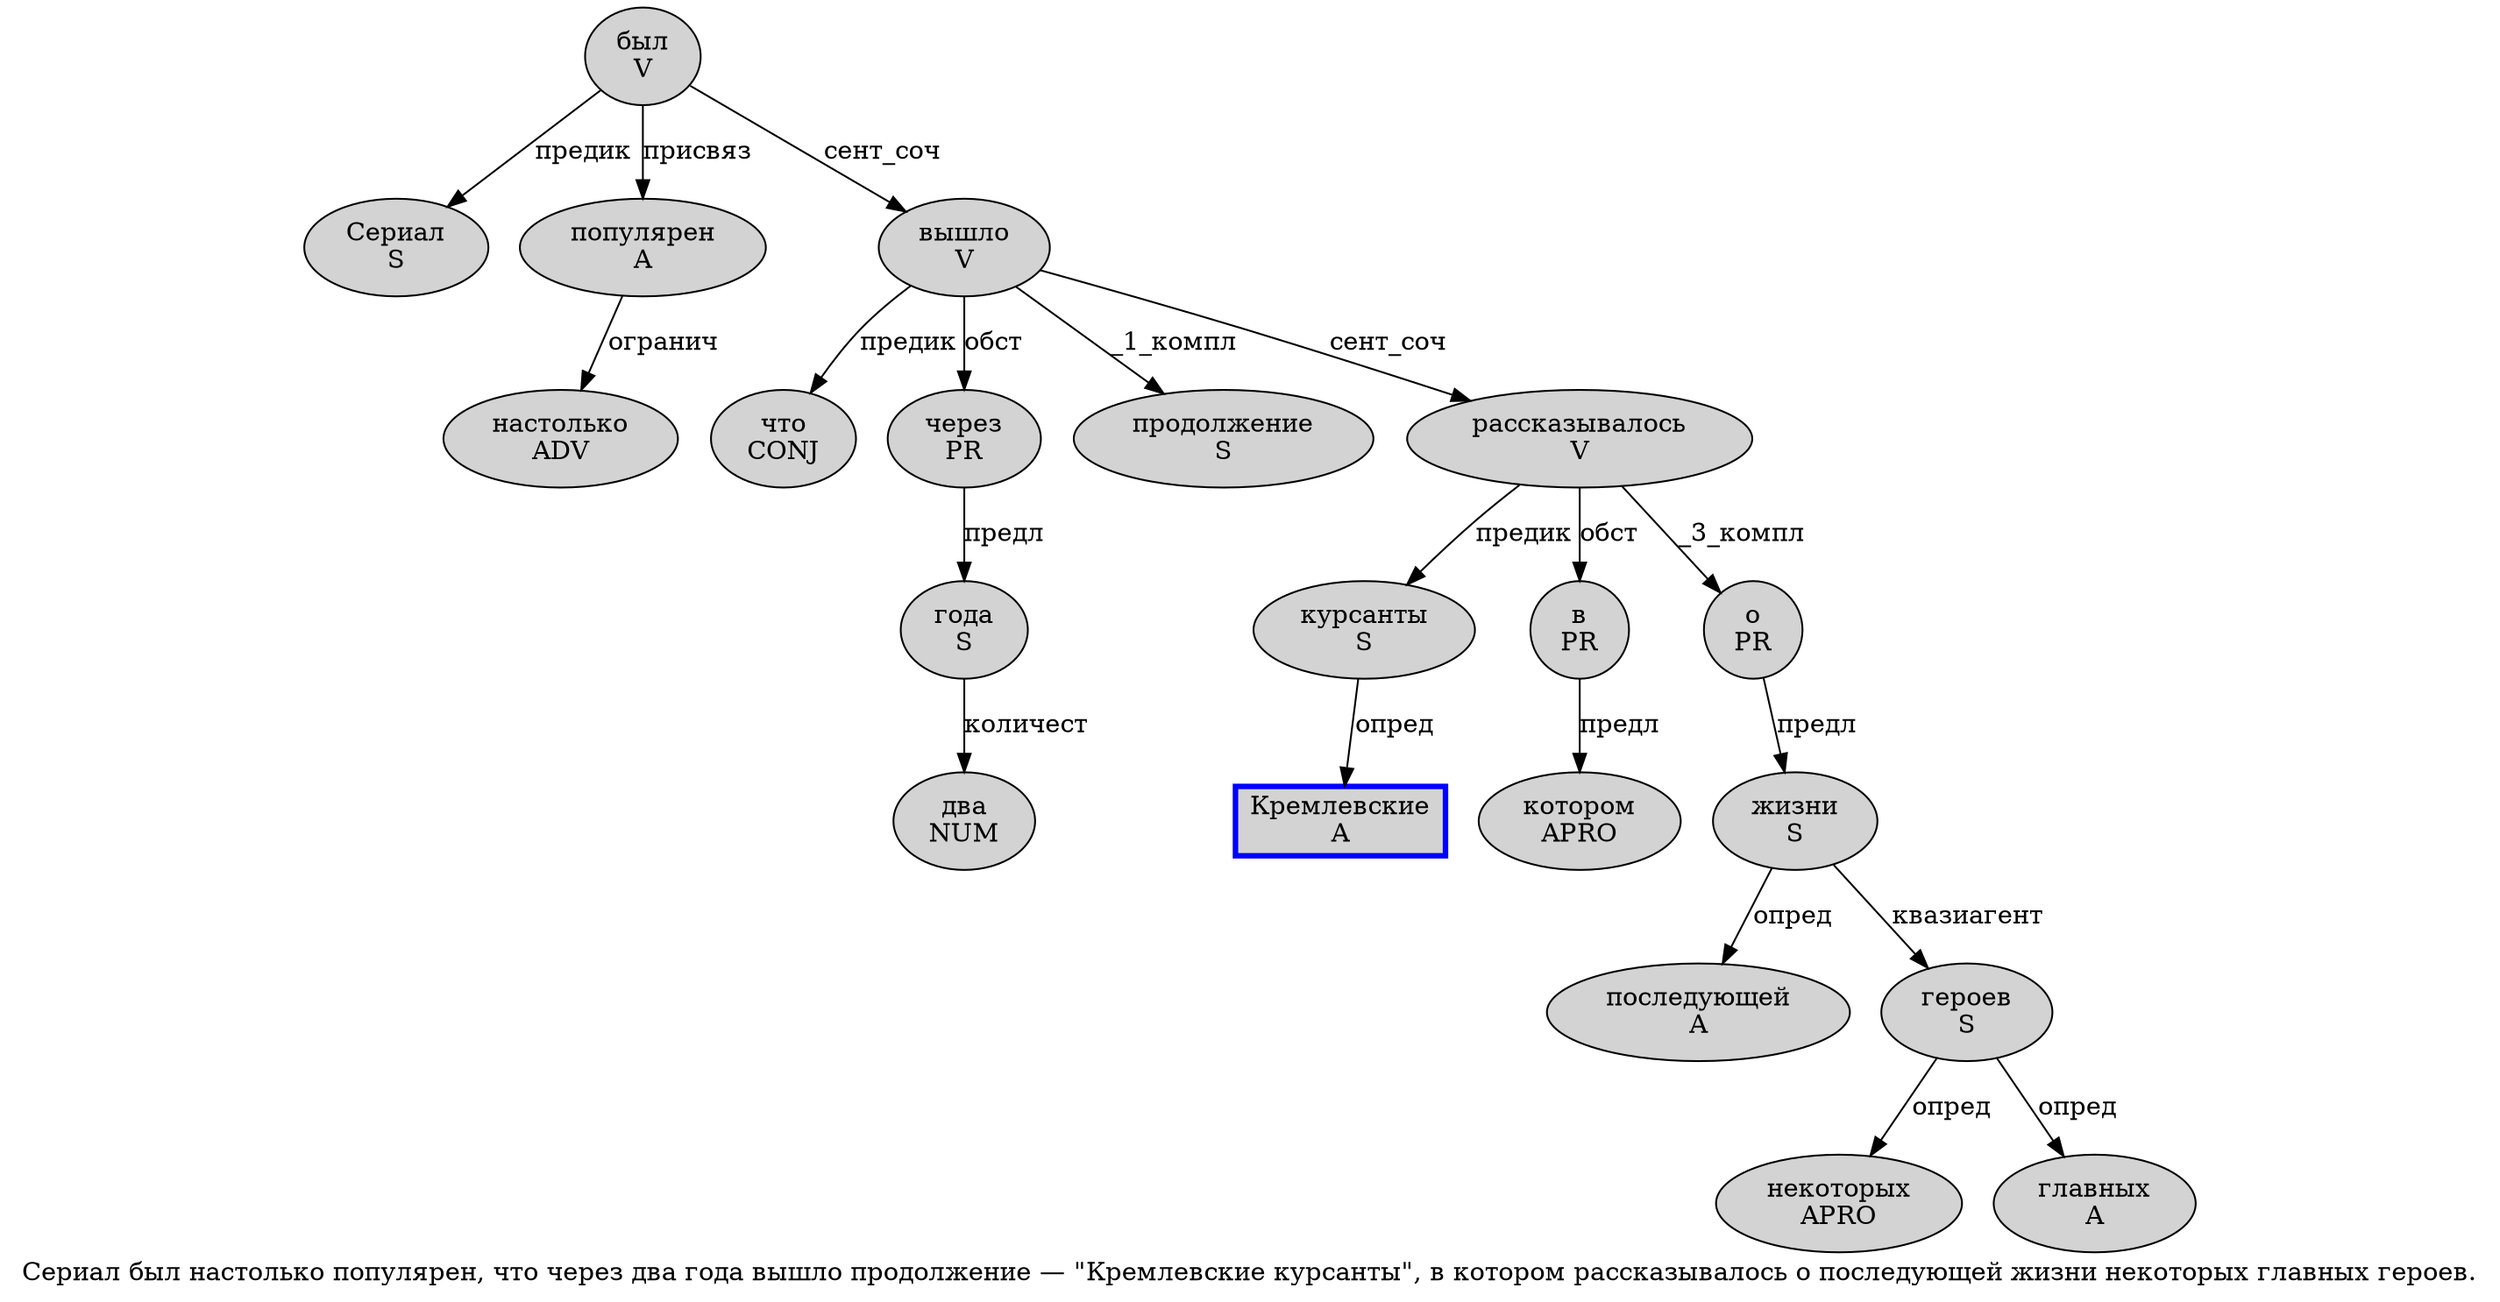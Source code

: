 digraph SENTENCE_464 {
	graph [label="Сериал был настолько популярен, что через два года вышло продолжение — \"Кремлевские курсанты\", в котором рассказывалось о последующей жизни некоторых главных героев."]
	node [style=filled]
		0 [label="Сериал
S" color="" fillcolor=lightgray penwidth=1 shape=ellipse]
		1 [label="был
V" color="" fillcolor=lightgray penwidth=1 shape=ellipse]
		2 [label="настолько
ADV" color="" fillcolor=lightgray penwidth=1 shape=ellipse]
		3 [label="популярен
A" color="" fillcolor=lightgray penwidth=1 shape=ellipse]
		5 [label="что
CONJ" color="" fillcolor=lightgray penwidth=1 shape=ellipse]
		6 [label="через
PR" color="" fillcolor=lightgray penwidth=1 shape=ellipse]
		7 [label="два
NUM" color="" fillcolor=lightgray penwidth=1 shape=ellipse]
		8 [label="года
S" color="" fillcolor=lightgray penwidth=1 shape=ellipse]
		9 [label="вышло
V" color="" fillcolor=lightgray penwidth=1 shape=ellipse]
		10 [label="продолжение
S" color="" fillcolor=lightgray penwidth=1 shape=ellipse]
		13 [label="Кремлевские
A" color=blue fillcolor=lightgray penwidth=3 shape=box]
		14 [label="курсанты
S" color="" fillcolor=lightgray penwidth=1 shape=ellipse]
		17 [label="в
PR" color="" fillcolor=lightgray penwidth=1 shape=ellipse]
		18 [label="котором
APRO" color="" fillcolor=lightgray penwidth=1 shape=ellipse]
		19 [label="рассказывалось
V" color="" fillcolor=lightgray penwidth=1 shape=ellipse]
		20 [label="о
PR" color="" fillcolor=lightgray penwidth=1 shape=ellipse]
		21 [label="последующей
A" color="" fillcolor=lightgray penwidth=1 shape=ellipse]
		22 [label="жизни
S" color="" fillcolor=lightgray penwidth=1 shape=ellipse]
		23 [label="некоторых
APRO" color="" fillcolor=lightgray penwidth=1 shape=ellipse]
		24 [label="главных
A" color="" fillcolor=lightgray penwidth=1 shape=ellipse]
		25 [label="героев
S" color="" fillcolor=lightgray penwidth=1 shape=ellipse]
			20 -> 22 [label="предл"]
			9 -> 5 [label="предик"]
			9 -> 6 [label="обст"]
			9 -> 10 [label="_1_компл"]
			9 -> 19 [label="сент_соч"]
			14 -> 13 [label="опред"]
			17 -> 18 [label="предл"]
			8 -> 7 [label="количест"]
			1 -> 0 [label="предик"]
			1 -> 3 [label="присвяз"]
			1 -> 9 [label="сент_соч"]
			6 -> 8 [label="предл"]
			25 -> 23 [label="опред"]
			25 -> 24 [label="опред"]
			22 -> 21 [label="опред"]
			22 -> 25 [label="квазиагент"]
			3 -> 2 [label="огранич"]
			19 -> 14 [label="предик"]
			19 -> 17 [label="обст"]
			19 -> 20 [label="_3_компл"]
}